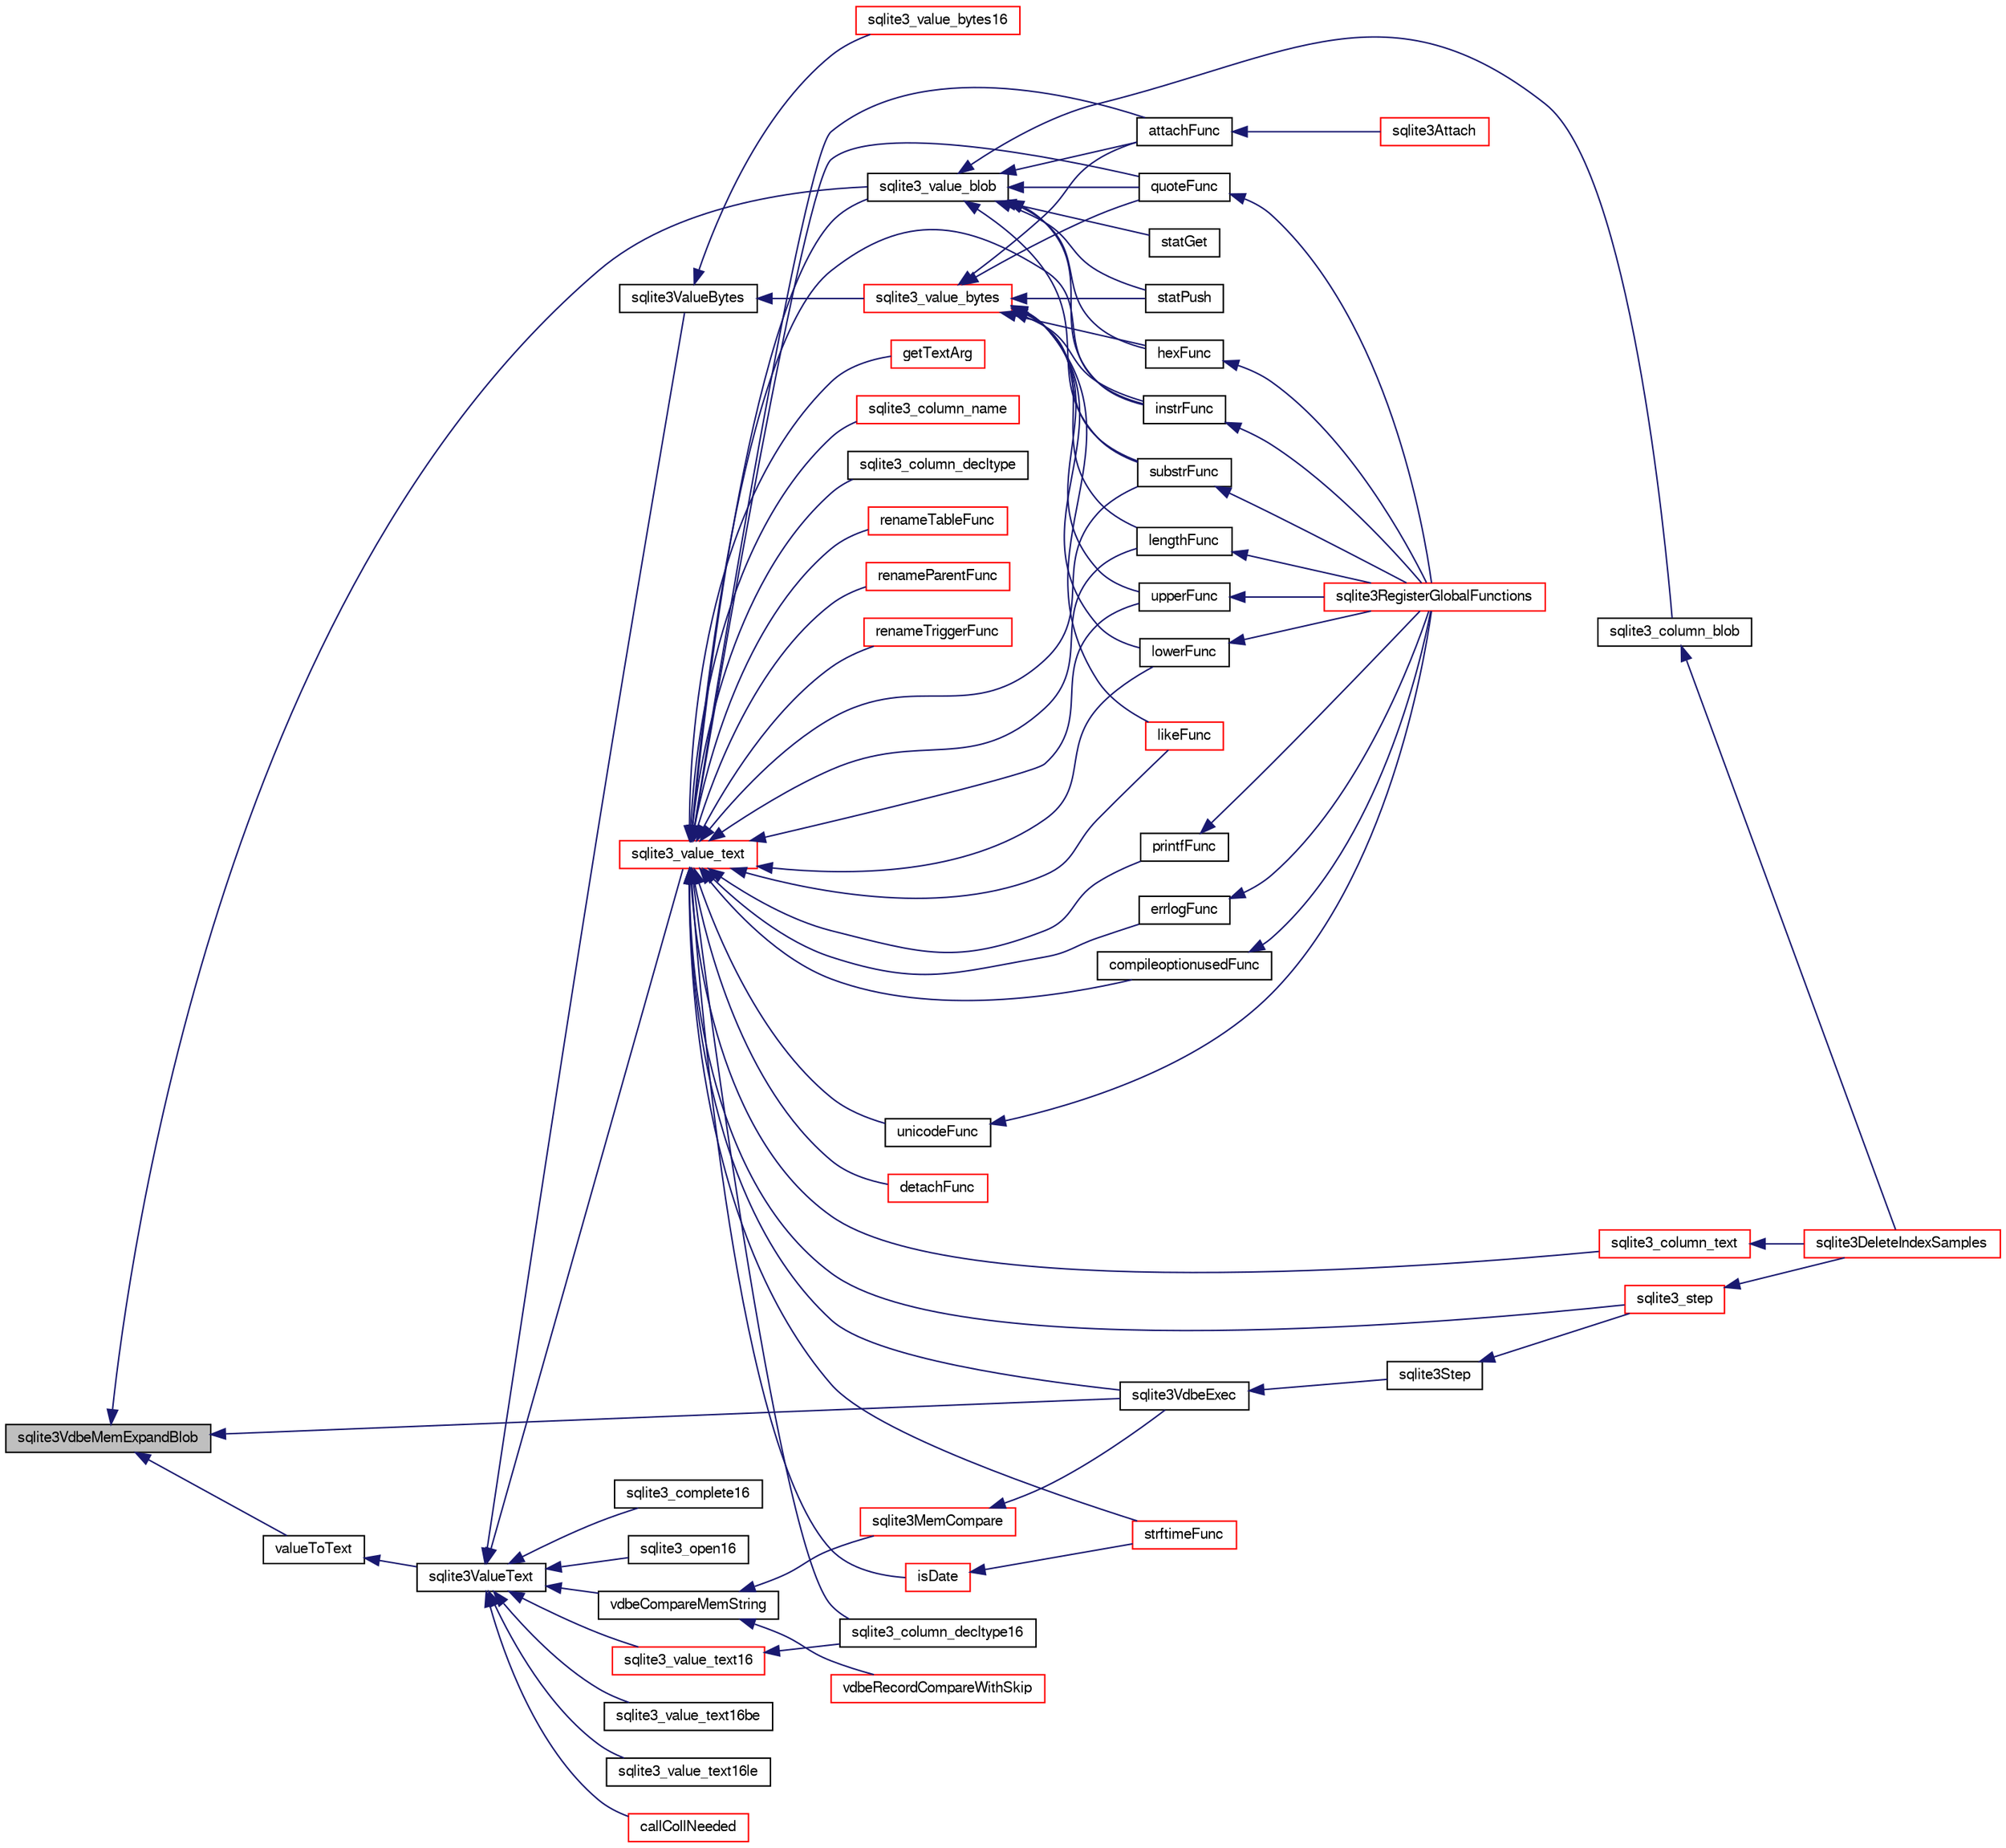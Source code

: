 digraph "sqlite3VdbeMemExpandBlob"
{
  edge [fontname="FreeSans",fontsize="10",labelfontname="FreeSans",labelfontsize="10"];
  node [fontname="FreeSans",fontsize="10",shape=record];
  rankdir="LR";
  Node765818 [label="sqlite3VdbeMemExpandBlob",height=0.2,width=0.4,color="black", fillcolor="grey75", style="filled", fontcolor="black"];
  Node765818 -> Node765819 [dir="back",color="midnightblue",fontsize="10",style="solid",fontname="FreeSans"];
  Node765819 [label="valueToText",height=0.2,width=0.4,color="black", fillcolor="white", style="filled",URL="$sqlite3_8c.html#abded1c4848e5c5901949c02af499044c"];
  Node765819 -> Node765820 [dir="back",color="midnightblue",fontsize="10",style="solid",fontname="FreeSans"];
  Node765820 [label="sqlite3ValueText",height=0.2,width=0.4,color="black", fillcolor="white", style="filled",URL="$sqlite3_8c.html#ad567a94e52d1adf81f4857fdba00a59b"];
  Node765820 -> Node765821 [dir="back",color="midnightblue",fontsize="10",style="solid",fontname="FreeSans"];
  Node765821 [label="sqlite3ValueBytes",height=0.2,width=0.4,color="black", fillcolor="white", style="filled",URL="$sqlite3_8c.html#a2eac906bf499092dbbbfbb47ae75ad06"];
  Node765821 -> Node765822 [dir="back",color="midnightblue",fontsize="10",style="solid",fontname="FreeSans"];
  Node765822 [label="sqlite3_value_bytes",height=0.2,width=0.4,color="red", fillcolor="white", style="filled",URL="$sqlite3_8h.html#aee6da873358a81b4bbbe1284f157b146"];
  Node765822 -> Node766085 [dir="back",color="midnightblue",fontsize="10",style="solid",fontname="FreeSans"];
  Node766085 [label="statPush",height=0.2,width=0.4,color="black", fillcolor="white", style="filled",URL="$sqlite3_8c.html#ae0137bd338f850e7fa8e62bbcedd14a9"];
  Node765822 -> Node765853 [dir="back",color="midnightblue",fontsize="10",style="solid",fontname="FreeSans"];
  Node765853 [label="attachFunc",height=0.2,width=0.4,color="black", fillcolor="white", style="filled",URL="$sqlite3_8c.html#a69cb751a7da501b9a0aa37e0d7c3eaf7"];
  Node765853 -> Node765854 [dir="back",color="midnightblue",fontsize="10",style="solid",fontname="FreeSans"];
  Node765854 [label="sqlite3Attach",height=0.2,width=0.4,color="red", fillcolor="white", style="filled",URL="$sqlite3_8c.html#ae0907fe0b43cc1b4c7e6a16213e8546f"];
  Node765822 -> Node766086 [dir="back",color="midnightblue",fontsize="10",style="solid",fontname="FreeSans"];
  Node766086 [label="lengthFunc",height=0.2,width=0.4,color="black", fillcolor="white", style="filled",URL="$sqlite3_8c.html#affdabf006c37c26a1c3e325badb83546"];
  Node766086 -> Node766087 [dir="back",color="midnightblue",fontsize="10",style="solid",fontname="FreeSans"];
  Node766087 [label="sqlite3RegisterGlobalFunctions",height=0.2,width=0.4,color="red", fillcolor="white", style="filled",URL="$sqlite3_8c.html#a9f75bd111010f29e1b8d74344473c4ec"];
  Node765822 -> Node766644 [dir="back",color="midnightblue",fontsize="10",style="solid",fontname="FreeSans"];
  Node766644 [label="instrFunc",height=0.2,width=0.4,color="black", fillcolor="white", style="filled",URL="$sqlite3_8c.html#a8f86ca540b92ac28aaefaa126170cf8c"];
  Node766644 -> Node766087 [dir="back",color="midnightblue",fontsize="10",style="solid",fontname="FreeSans"];
  Node765822 -> Node766548 [dir="back",color="midnightblue",fontsize="10",style="solid",fontname="FreeSans"];
  Node766548 [label="substrFunc",height=0.2,width=0.4,color="black", fillcolor="white", style="filled",URL="$sqlite3_8c.html#a8a8739d9af5589338113371e440b2734"];
  Node766548 -> Node766087 [dir="back",color="midnightblue",fontsize="10",style="solid",fontname="FreeSans"];
  Node765822 -> Node766551 [dir="back",color="midnightblue",fontsize="10",style="solid",fontname="FreeSans"];
  Node766551 [label="upperFunc",height=0.2,width=0.4,color="black", fillcolor="white", style="filled",URL="$sqlite3_8c.html#a8f26e491f9fd893cdb476c577f39f260"];
  Node766551 -> Node766087 [dir="back",color="midnightblue",fontsize="10",style="solid",fontname="FreeSans"];
  Node765822 -> Node766552 [dir="back",color="midnightblue",fontsize="10",style="solid",fontname="FreeSans"];
  Node766552 [label="lowerFunc",height=0.2,width=0.4,color="black", fillcolor="white", style="filled",URL="$sqlite3_8c.html#a37a07e2d7c0cb4c521e9c334596c89a7"];
  Node766552 -> Node766087 [dir="back",color="midnightblue",fontsize="10",style="solid",fontname="FreeSans"];
  Node765822 -> Node766568 [dir="back",color="midnightblue",fontsize="10",style="solid",fontname="FreeSans"];
  Node766568 [label="likeFunc",height=0.2,width=0.4,color="red", fillcolor="white", style="filled",URL="$sqlite3_8c.html#a066cc91be49c444497acfa7f2e7dfbd3"];
  Node765822 -> Node766451 [dir="back",color="midnightblue",fontsize="10",style="solid",fontname="FreeSans"];
  Node766451 [label="quoteFunc",height=0.2,width=0.4,color="black", fillcolor="white", style="filled",URL="$sqlite3_8c.html#a8e64c0ef376144dfad6a4a3d499056b8"];
  Node766451 -> Node766087 [dir="back",color="midnightblue",fontsize="10",style="solid",fontname="FreeSans"];
  Node765822 -> Node766556 [dir="back",color="midnightblue",fontsize="10",style="solid",fontname="FreeSans"];
  Node766556 [label="hexFunc",height=0.2,width=0.4,color="black", fillcolor="white", style="filled",URL="$sqlite3_8c.html#a2e2cd151b75b794723d7c4f30fe57c8b"];
  Node766556 -> Node766087 [dir="back",color="midnightblue",fontsize="10",style="solid",fontname="FreeSans"];
  Node765821 -> Node766645 [dir="back",color="midnightblue",fontsize="10",style="solid",fontname="FreeSans"];
  Node766645 [label="sqlite3_value_bytes16",height=0.2,width=0.4,color="red", fillcolor="white", style="filled",URL="$sqlite3_8h.html#a71c25f7d8ae1cedf94aa4b09d9ff6de2"];
  Node765820 -> Node766647 [dir="back",color="midnightblue",fontsize="10",style="solid",fontname="FreeSans"];
  Node766647 [label="vdbeCompareMemString",height=0.2,width=0.4,color="black", fillcolor="white", style="filled",URL="$sqlite3_8c.html#afc618ccf0c8dc5c4de68c35c8b1613c1"];
  Node766647 -> Node766648 [dir="back",color="midnightblue",fontsize="10",style="solid",fontname="FreeSans"];
  Node766648 [label="sqlite3MemCompare",height=0.2,width=0.4,color="red", fillcolor="white", style="filled",URL="$sqlite3_8c.html#a89fc02818dc8eb6be452ea408164b5e3"];
  Node766648 -> Node765826 [dir="back",color="midnightblue",fontsize="10",style="solid",fontname="FreeSans"];
  Node765826 [label="sqlite3VdbeExec",height=0.2,width=0.4,color="black", fillcolor="white", style="filled",URL="$sqlite3_8c.html#a8ce40a614bdc56719c4d642b1e4dfb21"];
  Node765826 -> Node765827 [dir="back",color="midnightblue",fontsize="10",style="solid",fontname="FreeSans"];
  Node765827 [label="sqlite3Step",height=0.2,width=0.4,color="black", fillcolor="white", style="filled",URL="$sqlite3_8c.html#a3f2872e873e2758a4beedad1d5113554"];
  Node765827 -> Node765828 [dir="back",color="midnightblue",fontsize="10",style="solid",fontname="FreeSans"];
  Node765828 [label="sqlite3_step",height=0.2,width=0.4,color="red", fillcolor="white", style="filled",URL="$sqlite3_8h.html#ac1e491ce36b7471eb28387f7d3c74334"];
  Node765828 -> Node765824 [dir="back",color="midnightblue",fontsize="10",style="solid",fontname="FreeSans"];
  Node765824 [label="sqlite3DeleteIndexSamples",height=0.2,width=0.4,color="red", fillcolor="white", style="filled",URL="$sqlite3_8c.html#aaeda0302fbf61397ec009f65bed047ef"];
  Node766647 -> Node766675 [dir="back",color="midnightblue",fontsize="10",style="solid",fontname="FreeSans"];
  Node766675 [label="vdbeRecordCompareWithSkip",height=0.2,width=0.4,color="red", fillcolor="white", style="filled",URL="$sqlite3_8c.html#a3e4bfdbbc6a8b6120c6df742e0720078"];
  Node765820 -> Node766680 [dir="back",color="midnightblue",fontsize="10",style="solid",fontname="FreeSans"];
  Node766680 [label="sqlite3_value_text",height=0.2,width=0.4,color="red", fillcolor="white", style="filled",URL="$sqlite3_8h.html#a78e024c17b349c4d40fd82d0e02a4a2c"];
  Node766680 -> Node766565 [dir="back",color="midnightblue",fontsize="10",style="solid",fontname="FreeSans"];
  Node766565 [label="isDate",height=0.2,width=0.4,color="red", fillcolor="white", style="filled",URL="$sqlite3_8c.html#a88586fabfb5a2ee248ccf6f5dfb90904"];
  Node766565 -> Node766407 [dir="back",color="midnightblue",fontsize="10",style="solid",fontname="FreeSans"];
  Node766407 [label="strftimeFunc",height=0.2,width=0.4,color="red", fillcolor="white", style="filled",URL="$sqlite3_8c.html#af531defbf93ba3aef96decedeafb344f"];
  Node766680 -> Node766407 [dir="back",color="midnightblue",fontsize="10",style="solid",fontname="FreeSans"];
  Node766680 -> Node766681 [dir="back",color="midnightblue",fontsize="10",style="solid",fontname="FreeSans"];
  Node766681 [label="getTextArg",height=0.2,width=0.4,color="red", fillcolor="white", style="filled",URL="$sqlite3_8c.html#afbb41850423ef20071cefaab0431e04d"];
  Node766680 -> Node766682 [dir="back",color="midnightblue",fontsize="10",style="solid",fontname="FreeSans"];
  Node766682 [label="sqlite3_value_blob",height=0.2,width=0.4,color="black", fillcolor="white", style="filled",URL="$sqlite3_8h.html#ad1fe791079db4f1e36cabe30f66b0ad5"];
  Node766682 -> Node766683 [dir="back",color="midnightblue",fontsize="10",style="solid",fontname="FreeSans"];
  Node766683 [label="sqlite3_column_blob",height=0.2,width=0.4,color="black", fillcolor="white", style="filled",URL="$sqlite3_8h.html#a4e4ed7d779580336885fbee879d4a823"];
  Node766683 -> Node765824 [dir="back",color="midnightblue",fontsize="10",style="solid",fontname="FreeSans"];
  Node766682 -> Node766085 [dir="back",color="midnightblue",fontsize="10",style="solid",fontname="FreeSans"];
  Node766682 -> Node766449 [dir="back",color="midnightblue",fontsize="10",style="solid",fontname="FreeSans"];
  Node766449 [label="statGet",height=0.2,width=0.4,color="black", fillcolor="white", style="filled",URL="$sqlite3_8c.html#a6357fb6fa381df401d3be4ef3a93ec6e"];
  Node766682 -> Node765853 [dir="back",color="midnightblue",fontsize="10",style="solid",fontname="FreeSans"];
  Node766682 -> Node766644 [dir="back",color="midnightblue",fontsize="10",style="solid",fontname="FreeSans"];
  Node766682 -> Node766548 [dir="back",color="midnightblue",fontsize="10",style="solid",fontname="FreeSans"];
  Node766682 -> Node766451 [dir="back",color="midnightblue",fontsize="10",style="solid",fontname="FreeSans"];
  Node766682 -> Node766556 [dir="back",color="midnightblue",fontsize="10",style="solid",fontname="FreeSans"];
  Node766680 -> Node765828 [dir="back",color="midnightblue",fontsize="10",style="solid",fontname="FreeSans"];
  Node766680 -> Node766684 [dir="back",color="midnightblue",fontsize="10",style="solid",fontname="FreeSans"];
  Node766684 [label="sqlite3_column_text",height=0.2,width=0.4,color="red", fillcolor="white", style="filled",URL="$sqlite3_8h.html#a2f04c4c4fcf17f6e866236cce8c0d426"];
  Node766684 -> Node765824 [dir="back",color="midnightblue",fontsize="10",style="solid",fontname="FreeSans"];
  Node766680 -> Node766685 [dir="back",color="midnightblue",fontsize="10",style="solid",fontname="FreeSans"];
  Node766685 [label="sqlite3_column_name",height=0.2,width=0.4,color="red", fillcolor="white", style="filled",URL="$sqlite3_8h.html#a01def208cc0075b490ec34c00e7b4294"];
  Node766680 -> Node766686 [dir="back",color="midnightblue",fontsize="10",style="solid",fontname="FreeSans"];
  Node766686 [label="sqlite3_column_decltype",height=0.2,width=0.4,color="black", fillcolor="white", style="filled",URL="$sqlite3_8h.html#a3cdf5e63589b1235030b6ad95f03d83b"];
  Node766680 -> Node766687 [dir="back",color="midnightblue",fontsize="10",style="solid",fontname="FreeSans"];
  Node766687 [label="sqlite3_column_decltype16",height=0.2,width=0.4,color="black", fillcolor="white", style="filled",URL="$sqlite3_8h.html#a73da44139548b1d8951c84ae59d3c12e"];
  Node766680 -> Node765826 [dir="back",color="midnightblue",fontsize="10",style="solid",fontname="FreeSans"];
  Node766680 -> Node766323 [dir="back",color="midnightblue",fontsize="10",style="solid",fontname="FreeSans"];
  Node766323 [label="renameTableFunc",height=0.2,width=0.4,color="red", fillcolor="white", style="filled",URL="$sqlite3_8c.html#aad60fbd27dbc13ef0d06ac3f2d2fc594"];
  Node766680 -> Node766325 [dir="back",color="midnightblue",fontsize="10",style="solid",fontname="FreeSans"];
  Node766325 [label="renameParentFunc",height=0.2,width=0.4,color="red", fillcolor="white", style="filled",URL="$sqlite3_8c.html#a8d4f2e761693277684d0a9b45812b73d"];
  Node766680 -> Node766326 [dir="back",color="midnightblue",fontsize="10",style="solid",fontname="FreeSans"];
  Node766326 [label="renameTriggerFunc",height=0.2,width=0.4,color="red", fillcolor="white", style="filled",URL="$sqlite3_8c.html#ad20a735ddb4907a5d46c017da75a3a12"];
  Node766680 -> Node765853 [dir="back",color="midnightblue",fontsize="10",style="solid",fontname="FreeSans"];
  Node766680 -> Node766039 [dir="back",color="midnightblue",fontsize="10",style="solid",fontname="FreeSans"];
  Node766039 [label="detachFunc",height=0.2,width=0.4,color="red", fillcolor="white", style="filled",URL="$sqlite3_8c.html#a2b3dd04cb87abd088926ab0082a60b77"];
  Node766680 -> Node766086 [dir="back",color="midnightblue",fontsize="10",style="solid",fontname="FreeSans"];
  Node766680 -> Node766644 [dir="back",color="midnightblue",fontsize="10",style="solid",fontname="FreeSans"];
  Node766680 -> Node766501 [dir="back",color="midnightblue",fontsize="10",style="solid",fontname="FreeSans"];
  Node766501 [label="printfFunc",height=0.2,width=0.4,color="black", fillcolor="white", style="filled",URL="$sqlite3_8c.html#a80ca21d434c7c5b6668bee721331dda8"];
  Node766501 -> Node766087 [dir="back",color="midnightblue",fontsize="10",style="solid",fontname="FreeSans"];
  Node766680 -> Node766548 [dir="back",color="midnightblue",fontsize="10",style="solid",fontname="FreeSans"];
  Node766680 -> Node766551 [dir="back",color="midnightblue",fontsize="10",style="solid",fontname="FreeSans"];
  Node766680 -> Node766552 [dir="back",color="midnightblue",fontsize="10",style="solid",fontname="FreeSans"];
  Node766680 -> Node766568 [dir="back",color="midnightblue",fontsize="10",style="solid",fontname="FreeSans"];
  Node766680 -> Node766495 [dir="back",color="midnightblue",fontsize="10",style="solid",fontname="FreeSans"];
  Node766495 [label="errlogFunc",height=0.2,width=0.4,color="black", fillcolor="white", style="filled",URL="$sqlite3_8c.html#a56d5c8e1f0a43e4c9f8864c27065393f"];
  Node766495 -> Node766087 [dir="back",color="midnightblue",fontsize="10",style="solid",fontname="FreeSans"];
  Node766680 -> Node766688 [dir="back",color="midnightblue",fontsize="10",style="solid",fontname="FreeSans"];
  Node766688 [label="compileoptionusedFunc",height=0.2,width=0.4,color="black", fillcolor="white", style="filled",URL="$sqlite3_8c.html#ab8caa7140383f5e738f29c859232145f"];
  Node766688 -> Node766087 [dir="back",color="midnightblue",fontsize="10",style="solid",fontname="FreeSans"];
  Node766680 -> Node766451 [dir="back",color="midnightblue",fontsize="10",style="solid",fontname="FreeSans"];
  Node766680 -> Node766689 [dir="back",color="midnightblue",fontsize="10",style="solid",fontname="FreeSans"];
  Node766689 [label="unicodeFunc",height=0.2,width=0.4,color="black", fillcolor="white", style="filled",URL="$sqlite3_8c.html#a1d3d012cbe2276d8d713be80884db355"];
  Node766689 -> Node766087 [dir="back",color="midnightblue",fontsize="10",style="solid",fontname="FreeSans"];
  Node765820 -> Node766690 [dir="back",color="midnightblue",fontsize="10",style="solid",fontname="FreeSans"];
  Node766690 [label="sqlite3_value_text16",height=0.2,width=0.4,color="red", fillcolor="white", style="filled",URL="$sqlite3_8h.html#ae934ba629bb0e085a2de4802990f00d1"];
  Node766690 -> Node766687 [dir="back",color="midnightblue",fontsize="10",style="solid",fontname="FreeSans"];
  Node765820 -> Node766693 [dir="back",color="midnightblue",fontsize="10",style="solid",fontname="FreeSans"];
  Node766693 [label="sqlite3_value_text16be",height=0.2,width=0.4,color="black", fillcolor="white", style="filled",URL="$sqlite3_8h.html#af229071bebf3bca9a34476e439bb2d6f"];
  Node765820 -> Node766694 [dir="back",color="midnightblue",fontsize="10",style="solid",fontname="FreeSans"];
  Node766694 [label="sqlite3_value_text16le",height=0.2,width=0.4,color="black", fillcolor="white", style="filled",URL="$sqlite3_8h.html#a7077f9814bbfd409d14ed77ea35e5d86"];
  Node765820 -> Node766539 [dir="back",color="midnightblue",fontsize="10",style="solid",fontname="FreeSans"];
  Node766539 [label="callCollNeeded",height=0.2,width=0.4,color="red", fillcolor="white", style="filled",URL="$sqlite3_8c.html#a4b69d70c8956d161ab4ec05d87ae1054"];
  Node765820 -> Node766540 [dir="back",color="midnightblue",fontsize="10",style="solid",fontname="FreeSans"];
  Node766540 [label="sqlite3_complete16",height=0.2,width=0.4,color="black", fillcolor="white", style="filled",URL="$sqlite3_8h.html#a3260341c2ef82787acca48414a1d03a1"];
  Node765820 -> Node766062 [dir="back",color="midnightblue",fontsize="10",style="solid",fontname="FreeSans"];
  Node766062 [label="sqlite3_open16",height=0.2,width=0.4,color="black", fillcolor="white", style="filled",URL="$sqlite3_8h.html#adbc401bb96713f32e553db32f6f3ca33"];
  Node765818 -> Node766682 [dir="back",color="midnightblue",fontsize="10",style="solid",fontname="FreeSans"];
  Node765818 -> Node765826 [dir="back",color="midnightblue",fontsize="10",style="solid",fontname="FreeSans"];
}
